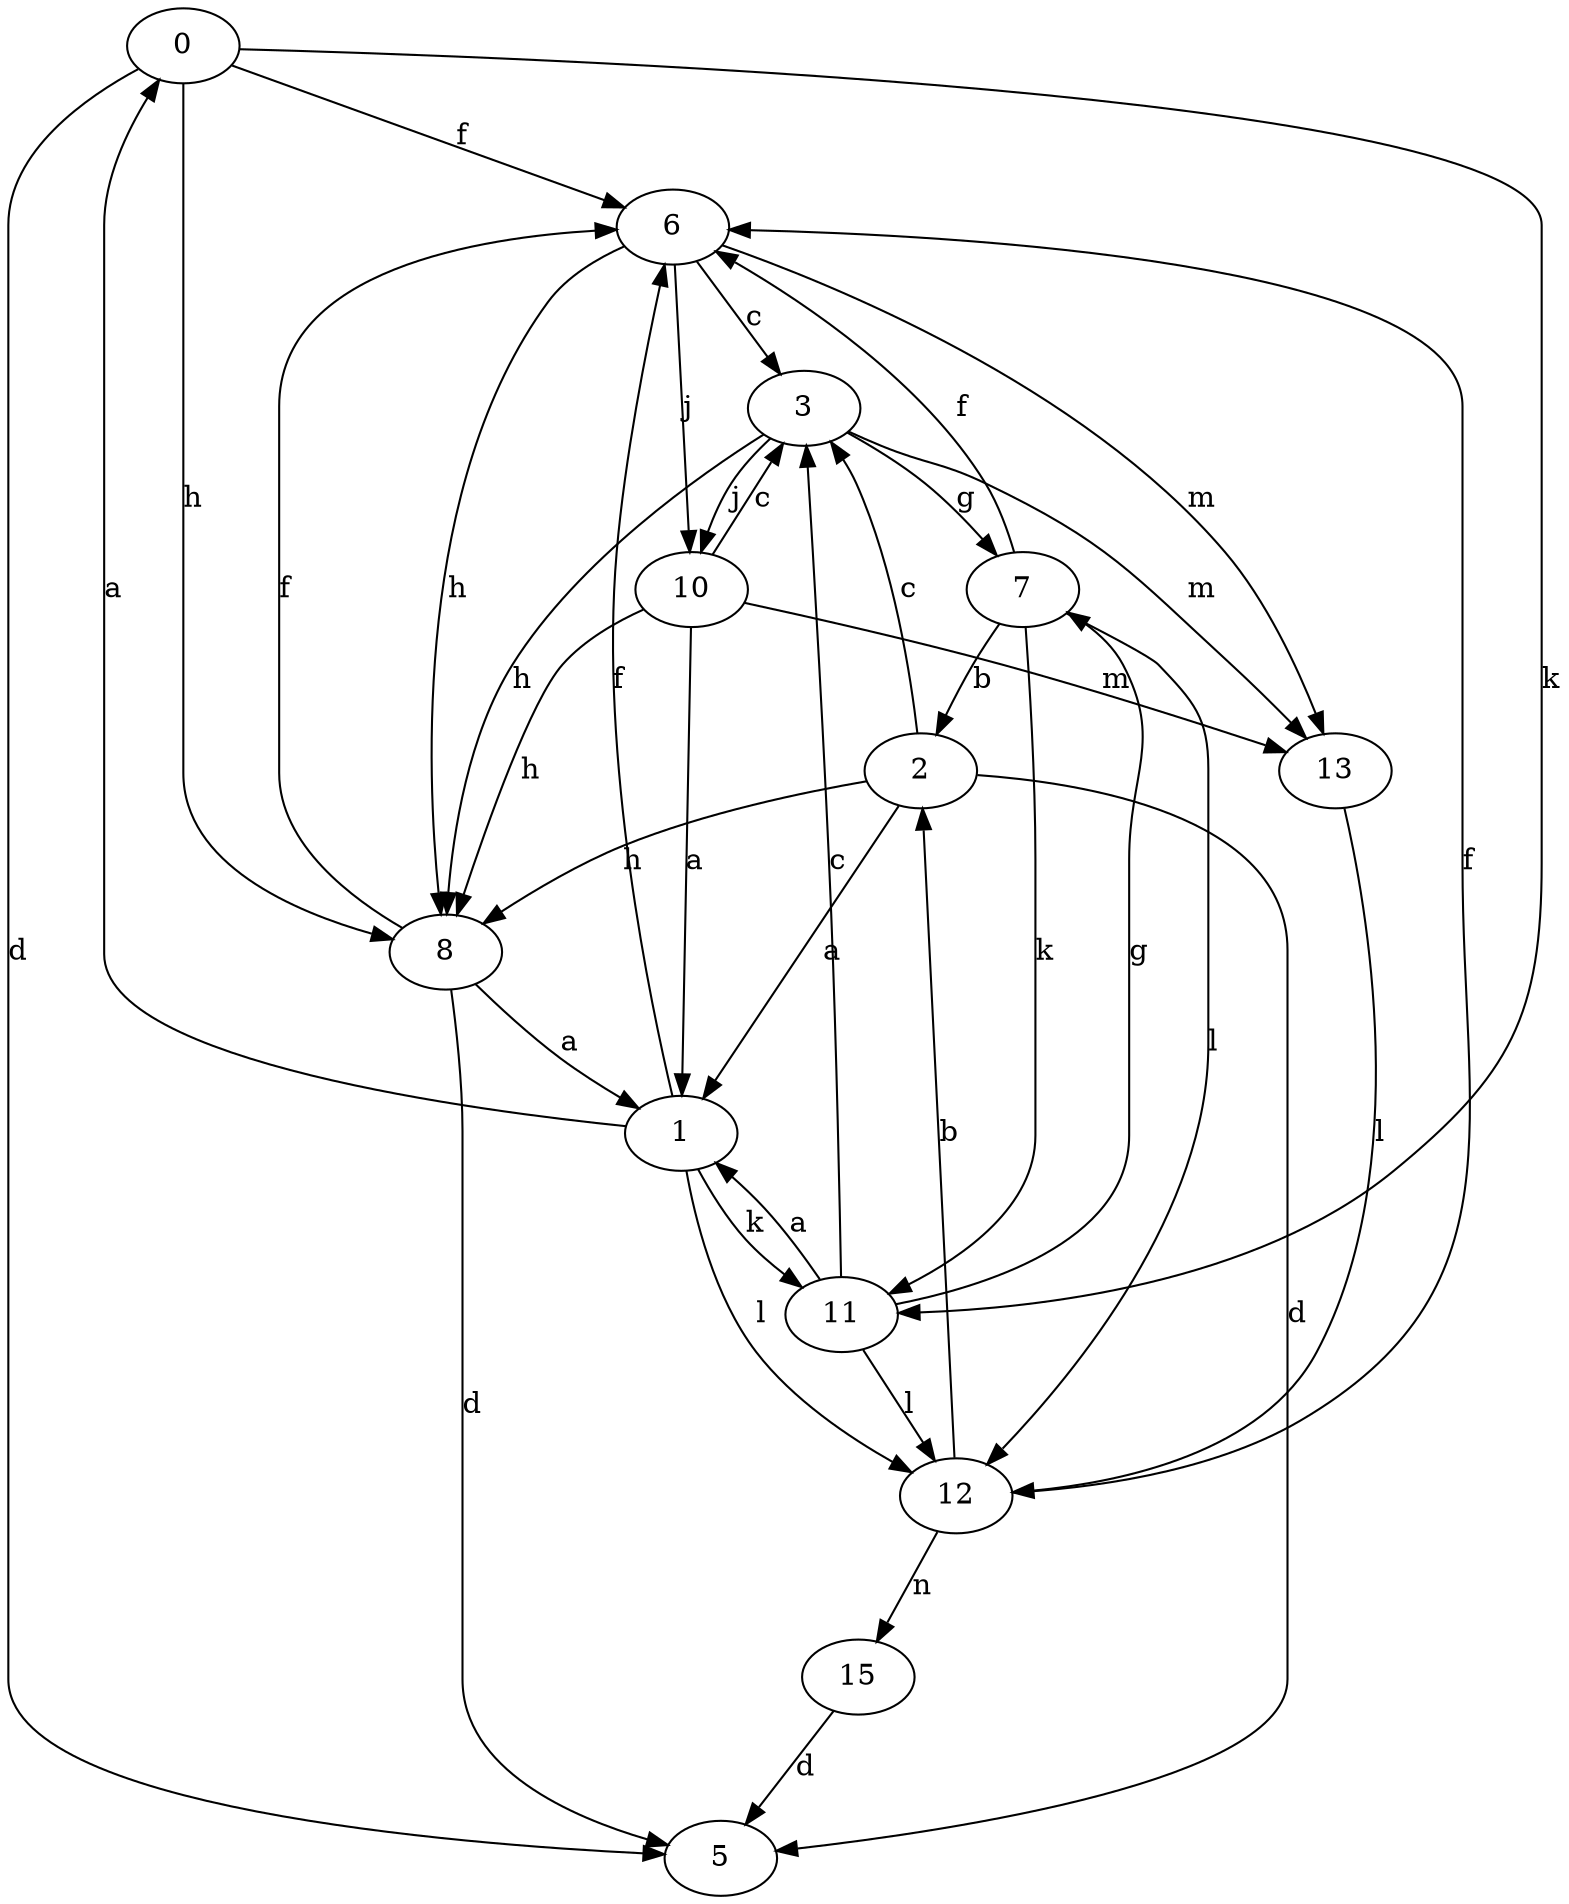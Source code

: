 strict digraph  {
0;
1;
2;
3;
5;
6;
7;
8;
10;
11;
12;
13;
15;
0 -> 5  [label=d];
0 -> 6  [label=f];
0 -> 8  [label=h];
0 -> 11  [label=k];
1 -> 0  [label=a];
1 -> 6  [label=f];
1 -> 11  [label=k];
1 -> 12  [label=l];
2 -> 1  [label=a];
2 -> 3  [label=c];
2 -> 5  [label=d];
2 -> 8  [label=h];
3 -> 7  [label=g];
3 -> 8  [label=h];
3 -> 10  [label=j];
3 -> 13  [label=m];
6 -> 3  [label=c];
6 -> 8  [label=h];
6 -> 10  [label=j];
6 -> 13  [label=m];
7 -> 2  [label=b];
7 -> 6  [label=f];
7 -> 11  [label=k];
7 -> 12  [label=l];
8 -> 1  [label=a];
8 -> 5  [label=d];
8 -> 6  [label=f];
10 -> 1  [label=a];
10 -> 3  [label=c];
10 -> 8  [label=h];
10 -> 13  [label=m];
11 -> 1  [label=a];
11 -> 3  [label=c];
11 -> 7  [label=g];
11 -> 12  [label=l];
12 -> 2  [label=b];
12 -> 6  [label=f];
12 -> 15  [label=n];
13 -> 12  [label=l];
15 -> 5  [label=d];
}
